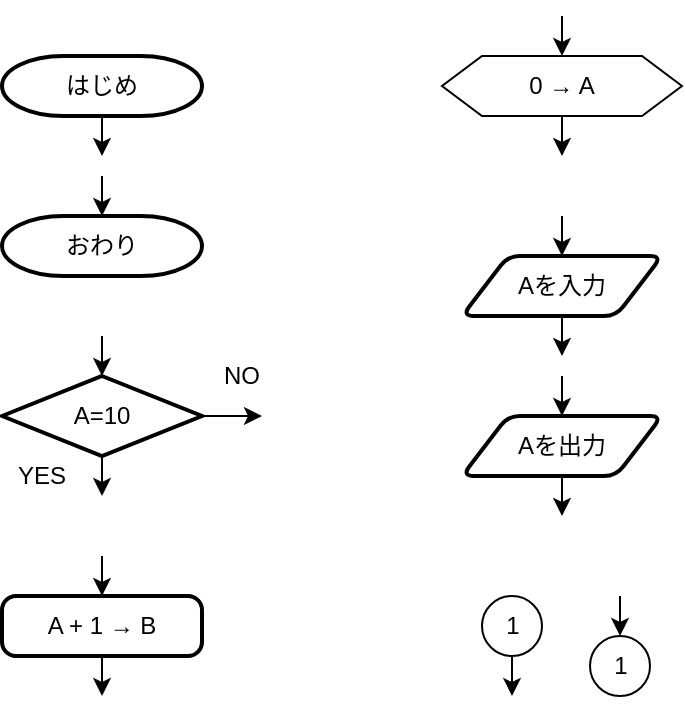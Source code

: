 <mxfile version="14.6.13" type="device"><diagram id="C5RBs43oDa-KdzZeNtuy" name="Page-1"><mxGraphModel dx="946" dy="672" grid="1" gridSize="10" guides="1" tooltips="1" connect="1" arrows="1" fold="1" page="1" pageScale="1" pageWidth="827" pageHeight="1169" math="0" shadow="0"><root><mxCell id="WIyWlLk6GJQsqaUBKTNV-0"/><mxCell id="WIyWlLk6GJQsqaUBKTNV-1" parent="WIyWlLk6GJQsqaUBKTNV-0"/><mxCell id="U5rOCm3qsZcqKpxflErR-1" style="edgeStyle=orthogonalEdgeStyle;rounded=0;orthogonalLoop=1;jettySize=auto;html=1;exitX=0.5;exitY=1;exitDx=0;exitDy=0;exitPerimeter=0;" edge="1" parent="WIyWlLk6GJQsqaUBKTNV-1" source="U5rOCm3qsZcqKpxflErR-0"><mxGeometry relative="1" as="geometry"><mxPoint x="170" y="220" as="targetPoint"/></mxGeometry></mxCell><mxCell id="U5rOCm3qsZcqKpxflErR-0" value="はじめ" style="strokeWidth=2;html=1;shape=mxgraph.flowchart.terminator;whiteSpace=wrap;" vertex="1" parent="WIyWlLk6GJQsqaUBKTNV-1"><mxGeometry x="120" y="170" width="100" height="30" as="geometry"/></mxCell><mxCell id="U5rOCm3qsZcqKpxflErR-3" style="edgeStyle=orthogonalEdgeStyle;rounded=0;orthogonalLoop=1;jettySize=auto;html=1;exitX=0.5;exitY=0;exitDx=0;exitDy=0;exitPerimeter=0;startArrow=classic;startFill=1;endArrow=none;endFill=0;" edge="1" parent="WIyWlLk6GJQsqaUBKTNV-1" source="U5rOCm3qsZcqKpxflErR-2"><mxGeometry relative="1" as="geometry"><mxPoint x="170" y="230" as="targetPoint"/></mxGeometry></mxCell><mxCell id="U5rOCm3qsZcqKpxflErR-2" value="おわり" style="strokeWidth=2;html=1;shape=mxgraph.flowchart.terminator;whiteSpace=wrap;" vertex="1" parent="WIyWlLk6GJQsqaUBKTNV-1"><mxGeometry x="120" y="250" width="100" height="30" as="geometry"/></mxCell><mxCell id="U5rOCm3qsZcqKpxflErR-8" style="edgeStyle=orthogonalEdgeStyle;rounded=0;orthogonalLoop=1;jettySize=auto;html=1;exitX=0.5;exitY=1;exitDx=0;exitDy=0;exitPerimeter=0;startArrow=none;startFill=0;endArrow=classic;endFill=1;" edge="1" parent="WIyWlLk6GJQsqaUBKTNV-1" source="U5rOCm3qsZcqKpxflErR-7"><mxGeometry relative="1" as="geometry"><mxPoint x="170" y="390" as="targetPoint"/></mxGeometry></mxCell><mxCell id="U5rOCm3qsZcqKpxflErR-10" style="edgeStyle=orthogonalEdgeStyle;rounded=0;orthogonalLoop=1;jettySize=auto;html=1;exitX=1;exitY=0.5;exitDx=0;exitDy=0;exitPerimeter=0;startArrow=none;startFill=0;endArrow=classic;endFill=1;" edge="1" parent="WIyWlLk6GJQsqaUBKTNV-1" source="U5rOCm3qsZcqKpxflErR-7"><mxGeometry relative="1" as="geometry"><mxPoint x="250" y="350" as="targetPoint"/></mxGeometry></mxCell><mxCell id="U5rOCm3qsZcqKpxflErR-11" style="edgeStyle=orthogonalEdgeStyle;rounded=0;orthogonalLoop=1;jettySize=auto;html=1;exitX=0.5;exitY=0;exitDx=0;exitDy=0;exitPerimeter=0;startArrow=classic;startFill=1;endArrow=none;endFill=0;" edge="1" parent="WIyWlLk6GJQsqaUBKTNV-1" source="U5rOCm3qsZcqKpxflErR-7"><mxGeometry relative="1" as="geometry"><mxPoint x="170" y="310" as="targetPoint"/></mxGeometry></mxCell><mxCell id="U5rOCm3qsZcqKpxflErR-7" value="A=10" style="strokeWidth=2;html=1;shape=mxgraph.flowchart.decision;whiteSpace=wrap;" vertex="1" parent="WIyWlLk6GJQsqaUBKTNV-1"><mxGeometry x="120" y="330" width="100" height="40" as="geometry"/></mxCell><mxCell id="U5rOCm3qsZcqKpxflErR-9" value="YES" style="text;html=1;strokeColor=none;fillColor=none;align=center;verticalAlign=middle;whiteSpace=wrap;rounded=0;" vertex="1" parent="WIyWlLk6GJQsqaUBKTNV-1"><mxGeometry x="120" y="370" width="40" height="20" as="geometry"/></mxCell><mxCell id="U5rOCm3qsZcqKpxflErR-12" value="NO" style="text;html=1;strokeColor=none;fillColor=none;align=center;verticalAlign=middle;whiteSpace=wrap;rounded=0;" vertex="1" parent="WIyWlLk6GJQsqaUBKTNV-1"><mxGeometry x="220" y="320" width="40" height="20" as="geometry"/></mxCell><mxCell id="U5rOCm3qsZcqKpxflErR-15" style="edgeStyle=orthogonalEdgeStyle;rounded=0;orthogonalLoop=1;jettySize=auto;html=1;exitX=0.5;exitY=0;exitDx=0;exitDy=0;startArrow=classic;startFill=1;endArrow=none;endFill=0;" edge="1" parent="WIyWlLk6GJQsqaUBKTNV-1" source="U5rOCm3qsZcqKpxflErR-14"><mxGeometry relative="1" as="geometry"><mxPoint x="170" y="420" as="targetPoint"/></mxGeometry></mxCell><mxCell id="U5rOCm3qsZcqKpxflErR-16" style="edgeStyle=orthogonalEdgeStyle;rounded=0;orthogonalLoop=1;jettySize=auto;html=1;exitX=0.5;exitY=1;exitDx=0;exitDy=0;startArrow=none;startFill=0;endArrow=classic;endFill=1;" edge="1" parent="WIyWlLk6GJQsqaUBKTNV-1" source="U5rOCm3qsZcqKpxflErR-14"><mxGeometry relative="1" as="geometry"><mxPoint x="170" y="490" as="targetPoint"/></mxGeometry></mxCell><mxCell id="U5rOCm3qsZcqKpxflErR-14" value="A + 1 → B" style="rounded=1;whiteSpace=wrap;html=1;absoluteArcSize=1;arcSize=14;strokeWidth=2;" vertex="1" parent="WIyWlLk6GJQsqaUBKTNV-1"><mxGeometry x="120" y="440" width="100" height="30" as="geometry"/></mxCell><mxCell id="U5rOCm3qsZcqKpxflErR-22" style="edgeStyle=orthogonalEdgeStyle;rounded=0;orthogonalLoop=1;jettySize=auto;html=1;exitX=0.5;exitY=0;exitDx=0;exitDy=0;startArrow=classic;startFill=1;endArrow=none;endFill=0;" edge="1" parent="WIyWlLk6GJQsqaUBKTNV-1" source="U5rOCm3qsZcqKpxflErR-21"><mxGeometry relative="1" as="geometry"><mxPoint x="400" y="150" as="targetPoint"/></mxGeometry></mxCell><mxCell id="U5rOCm3qsZcqKpxflErR-23" style="edgeStyle=orthogonalEdgeStyle;rounded=0;orthogonalLoop=1;jettySize=auto;html=1;exitX=0.5;exitY=1;exitDx=0;exitDy=0;startArrow=none;startFill=0;endArrow=classic;endFill=1;" edge="1" parent="WIyWlLk6GJQsqaUBKTNV-1" source="U5rOCm3qsZcqKpxflErR-21"><mxGeometry relative="1" as="geometry"><mxPoint x="400" y="220" as="targetPoint"/></mxGeometry></mxCell><mxCell id="U5rOCm3qsZcqKpxflErR-21" value="0 → A" style="shape=hexagon;perimeter=hexagonPerimeter2;whiteSpace=wrap;html=1;fixedSize=1;" vertex="1" parent="WIyWlLk6GJQsqaUBKTNV-1"><mxGeometry x="340" y="170" width="120" height="30" as="geometry"/></mxCell><mxCell id="U5rOCm3qsZcqKpxflErR-25" style="edgeStyle=orthogonalEdgeStyle;rounded=0;orthogonalLoop=1;jettySize=auto;html=1;exitX=0.5;exitY=0;exitDx=0;exitDy=0;startArrow=classic;startFill=1;endArrow=none;endFill=0;" edge="1" parent="WIyWlLk6GJQsqaUBKTNV-1" source="U5rOCm3qsZcqKpxflErR-24"><mxGeometry relative="1" as="geometry"><mxPoint x="400" y="250" as="targetPoint"/></mxGeometry></mxCell><mxCell id="U5rOCm3qsZcqKpxflErR-26" style="edgeStyle=orthogonalEdgeStyle;rounded=0;orthogonalLoop=1;jettySize=auto;html=1;exitX=0.5;exitY=1;exitDx=0;exitDy=0;startArrow=none;startFill=0;endArrow=classic;endFill=1;" edge="1" parent="WIyWlLk6GJQsqaUBKTNV-1" source="U5rOCm3qsZcqKpxflErR-24"><mxGeometry relative="1" as="geometry"><mxPoint x="400" y="320" as="targetPoint"/></mxGeometry></mxCell><mxCell id="U5rOCm3qsZcqKpxflErR-24" value="Aを入力" style="shape=parallelogram;html=1;strokeWidth=2;perimeter=parallelogramPerimeter;whiteSpace=wrap;rounded=1;arcSize=12;size=0.23;" vertex="1" parent="WIyWlLk6GJQsqaUBKTNV-1"><mxGeometry x="350" y="270" width="100" height="30" as="geometry"/></mxCell><mxCell id="U5rOCm3qsZcqKpxflErR-27" style="edgeStyle=orthogonalEdgeStyle;rounded=0;orthogonalLoop=1;jettySize=auto;html=1;exitX=0.5;exitY=0;exitDx=0;exitDy=0;startArrow=classic;startFill=1;endArrow=none;endFill=0;" edge="1" source="U5rOCm3qsZcqKpxflErR-29" parent="WIyWlLk6GJQsqaUBKTNV-1"><mxGeometry relative="1" as="geometry"><mxPoint x="400" y="330" as="targetPoint"/></mxGeometry></mxCell><mxCell id="U5rOCm3qsZcqKpxflErR-28" style="edgeStyle=orthogonalEdgeStyle;rounded=0;orthogonalLoop=1;jettySize=auto;html=1;exitX=0.5;exitY=1;exitDx=0;exitDy=0;startArrow=none;startFill=0;endArrow=classic;endFill=1;" edge="1" source="U5rOCm3qsZcqKpxflErR-29" parent="WIyWlLk6GJQsqaUBKTNV-1"><mxGeometry relative="1" as="geometry"><mxPoint x="400" y="400" as="targetPoint"/></mxGeometry></mxCell><mxCell id="U5rOCm3qsZcqKpxflErR-29" value="Aを出力" style="shape=parallelogram;html=1;strokeWidth=2;perimeter=parallelogramPerimeter;whiteSpace=wrap;rounded=1;arcSize=12;size=0.23;" vertex="1" parent="WIyWlLk6GJQsqaUBKTNV-1"><mxGeometry x="350" y="350" width="100" height="30" as="geometry"/></mxCell><mxCell id="U5rOCm3qsZcqKpxflErR-31" style="edgeStyle=orthogonalEdgeStyle;rounded=0;orthogonalLoop=1;jettySize=auto;html=1;exitX=0.5;exitY=0;exitDx=0;exitDy=0;exitPerimeter=0;startArrow=classic;startFill=1;endArrow=none;endFill=0;" edge="1" parent="WIyWlLk6GJQsqaUBKTNV-1" source="U5rOCm3qsZcqKpxflErR-30"><mxGeometry relative="1" as="geometry"><mxPoint x="429" y="440" as="targetPoint"/></mxGeometry></mxCell><mxCell id="U5rOCm3qsZcqKpxflErR-30" value="1" style="verticalLabelPosition=middle;verticalAlign=middle;html=1;shape=mxgraph.flowchart.on-page_reference;labelPosition=center;align=center;" vertex="1" parent="WIyWlLk6GJQsqaUBKTNV-1"><mxGeometry x="414" y="460" width="30" height="30" as="geometry"/></mxCell><mxCell id="U5rOCm3qsZcqKpxflErR-35" style="edgeStyle=orthogonalEdgeStyle;rounded=0;orthogonalLoop=1;jettySize=auto;html=1;exitX=0.5;exitY=1;exitDx=0;exitDy=0;exitPerimeter=0;startArrow=none;startFill=0;endArrow=classic;endFill=1;" edge="1" parent="WIyWlLk6GJQsqaUBKTNV-1" source="U5rOCm3qsZcqKpxflErR-33"><mxGeometry relative="1" as="geometry"><mxPoint x="375" y="490" as="targetPoint"/></mxGeometry></mxCell><mxCell id="U5rOCm3qsZcqKpxflErR-33" value="1" style="verticalLabelPosition=middle;verticalAlign=middle;html=1;shape=mxgraph.flowchart.on-page_reference;labelPosition=center;align=center;" vertex="1" parent="WIyWlLk6GJQsqaUBKTNV-1"><mxGeometry x="360" y="440" width="30" height="30" as="geometry"/></mxCell></root></mxGraphModel></diagram></mxfile>